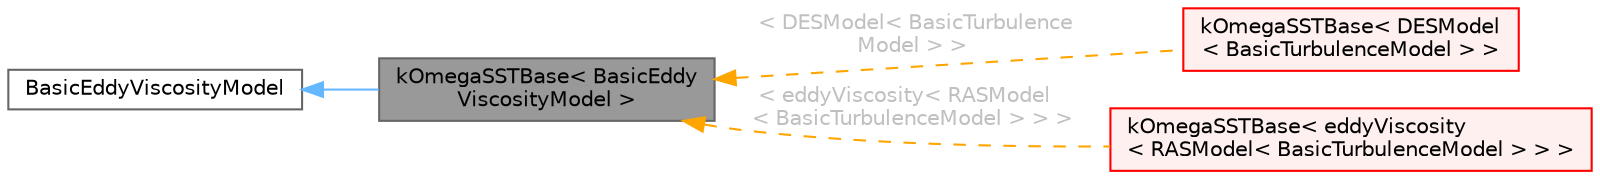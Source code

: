 digraph "kOmegaSSTBase&lt; BasicEddyViscosityModel &gt;"
{
 // LATEX_PDF_SIZE
  bgcolor="transparent";
  edge [fontname=Helvetica,fontsize=10,labelfontname=Helvetica,labelfontsize=10];
  node [fontname=Helvetica,fontsize=10,shape=box,height=0.2,width=0.4];
  rankdir="LR";
  Node1 [id="Node000001",label="kOmegaSSTBase\< BasicEddy\lViscosityModel \>",height=0.2,width=0.4,color="gray40", fillcolor="grey60", style="filled", fontcolor="black",tooltip="Base class implementation of the k-omega-SST turbulence model for incompressible and compressible flo..."];
  Node2 -> Node1 [id="edge1_Node000001_Node000002",dir="back",color="steelblue1",style="solid",tooltip=" "];
  Node2 [id="Node000002",label="BasicEddyViscosityModel",height=0.2,width=0.4,color="gray40", fillcolor="white", style="filled",tooltip=" "];
  Node1 -> Node3 [id="edge2_Node000001_Node000003",dir="back",color="orange",style="dashed",tooltip=" ",label=" \< DESModel\< BasicTurbulence\lModel \> \>",fontcolor="grey" ];
  Node3 [id="Node000003",label="kOmegaSSTBase\< DESModel\l\< BasicTurbulenceModel \> \>",height=0.2,width=0.4,color="red", fillcolor="#FFF0F0", style="filled",URL="$classFoam_1_1kOmegaSSTBase.html",tooltip=" "];
  Node1 -> Node7 [id="edge3_Node000001_Node000007",dir="back",color="orange",style="dashed",tooltip=" ",label=" \< eddyViscosity\< RASModel\l\< BasicTurbulenceModel \> \> \>",fontcolor="grey" ];
  Node7 [id="Node000007",label="kOmegaSSTBase\< eddyViscosity\l\< RASModel\< BasicTurbulenceModel \> \> \>",height=0.2,width=0.4,color="red", fillcolor="#FFF0F0", style="filled",URL="$classFoam_1_1kOmegaSSTBase.html",tooltip=" "];
}

